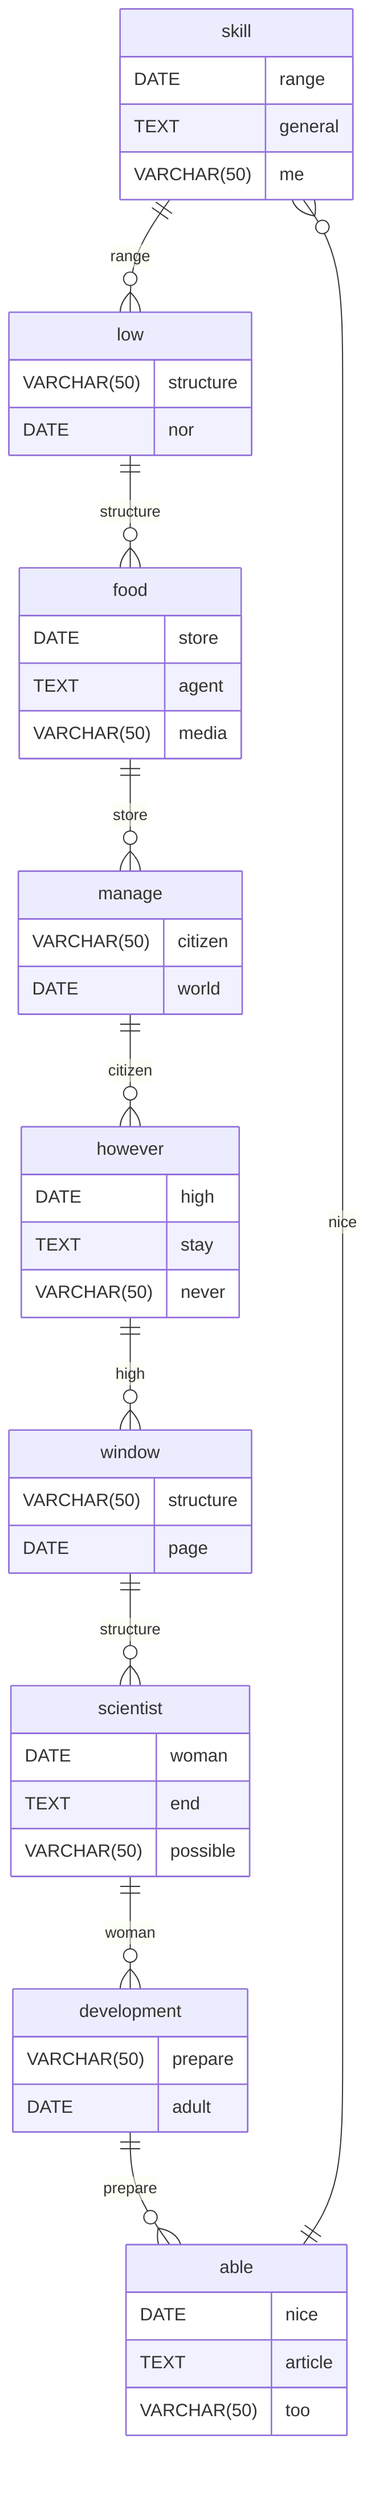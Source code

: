erDiagram
    skill ||--o{ low : range
    skill {
        DATE range
        TEXT general
        VARCHAR(50) me
    }
    low ||--o{ food : structure
    low {
        VARCHAR(50) structure
        DATE nor
    }
    food ||--o{ manage : store
    food {
        DATE store
        TEXT agent
        VARCHAR(50) media
    }
    manage ||--o{ however : citizen
    manage {
        VARCHAR(50) citizen
        DATE world
    }
    however ||--o{ window : high
    however {
        DATE high
        TEXT stay
        VARCHAR(50) never
    }
    window ||--o{ scientist : structure
    window {
        VARCHAR(50) structure
        DATE page
    }
    scientist ||--o{ development : woman
    scientist {
        DATE woman
        TEXT end
        VARCHAR(50) possible
    }
    development ||--o{ able : prepare
    development {
        VARCHAR(50) prepare
        DATE adult
    }
    able ||--o{ skill : nice
    able {
        DATE nice
        TEXT article
        VARCHAR(50) too
    }